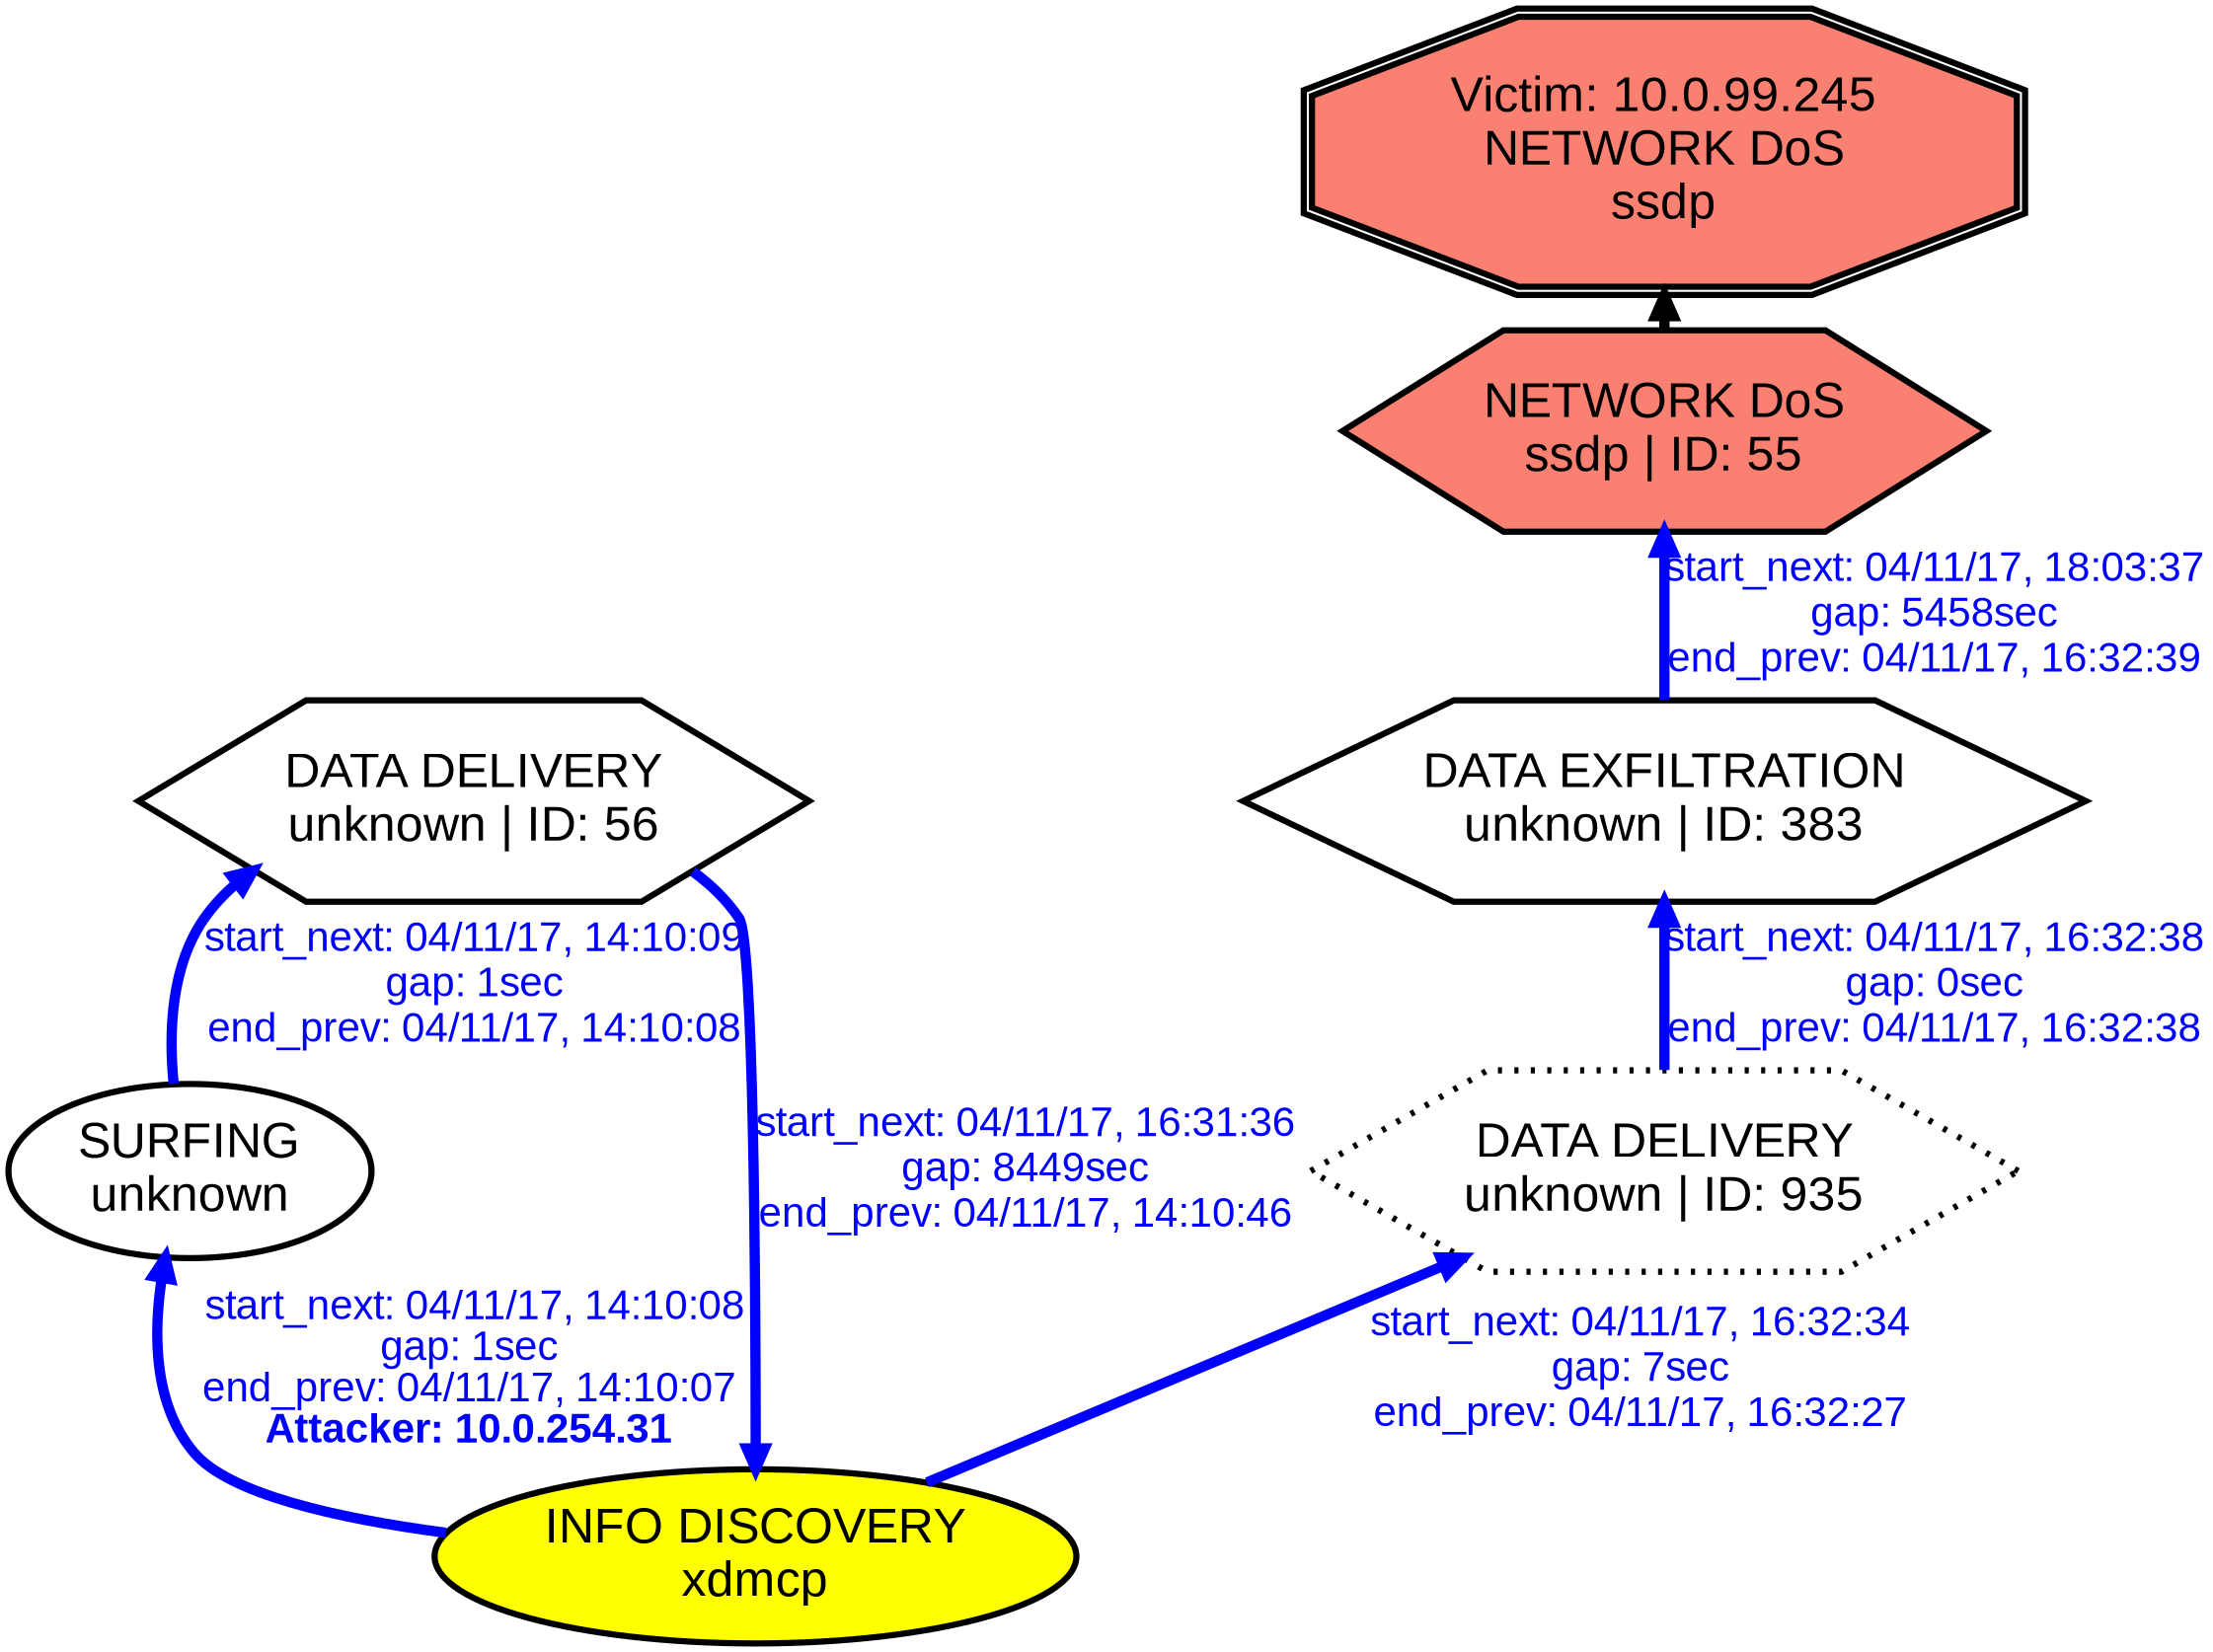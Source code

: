 digraph NETWORKDOSssdp {
rankdir="BT"; 
 graph [ nodesep="0.1", ranksep="0.02"] 
 node [ fontname=Arial, fontsize=24,penwidth=3]; 
 edge [ fontname=Arial, fontsize=20,penwidth=5 ];
"Victim: 10.0.99.245
NETWORK DoS
ssdp" [shape=doubleoctagon, style=filled, fillcolor=salmon];
{ rank = max; "Victim: 10.0.99.245
NETWORK DoS
ssdp"}
"NETWORK DoS
ssdp | ID: 55" -> "Victim: 10.0.99.245
NETWORK DoS
ssdp"
"NETWORK DoS
ssdp | ID: 55" [style=filled, fillcolor= salmon]
{ rank=same; "NETWORK DoS
ssdp | ID: 55"}
"INFO DISCOVERY
xdmcp" [style=filled, fillcolor= yellow]
"INFO DISCOVERY
xdmcp" -> "SURFING
unknown" [ color=blue] [label=<<font color="blue"> start_next: 04/11/17, 14:10:08<br/>gap: 1sec<br/>end_prev: 04/11/17, 14:10:07</font><br/><font color="blue"><b>Attacker: 10.0.254.31</b></font>>]
"SURFING
unknown" -> "DATA DELIVERY
unknown | ID: 56" [ label="start_next: 04/11/17, 14:10:09
gap: 1sec
end_prev: 04/11/17, 14:10:08"][ fontcolor="blue" color=blue]
"DATA DELIVERY
unknown | ID: 56" -> "INFO DISCOVERY
xdmcp" [ label="start_next: 04/11/17, 16:31:36
gap: 8449sec
end_prev: 04/11/17, 14:10:46"][ fontcolor="blue" color=blue]
"INFO DISCOVERY
xdmcp" -> "DATA DELIVERY
unknown | ID: 935" [ label="start_next: 04/11/17, 16:32:34
gap: 7sec
end_prev: 04/11/17, 16:32:27"][ fontcolor="blue" color=blue]
"DATA DELIVERY
unknown | ID: 935" -> "DATA EXFILTRATION
unknown | ID: 383" [ label="start_next: 04/11/17, 16:32:38
gap: 0sec
end_prev: 04/11/17, 16:32:38"][ fontcolor="blue" color=blue]
"DATA EXFILTRATION
unknown | ID: 383" -> "NETWORK DoS
ssdp | ID: 55" [ label="start_next: 04/11/17, 18:03:37
gap: 5458sec
end_prev: 04/11/17, 16:32:39"][ fontcolor="blue" color=blue]
"INFO DISCOVERY
xdmcp" [shape=oval]
"INFO DISCOVERY
xdmcp" [tooltip="GPL WEB_SERVER mod_gzip_status access
GPL RPC xdmcp info query"]
"SURFING
unknown" [shape=oval]
"SURFING
unknown" [tooltip="ET WEB_SERVER WEB-PHP phpinfo access"]
"DATA DELIVERY
unknown | ID: 56" [shape=hexagon]
"DATA DELIVERY
unknown | ID: 56" [tooltip="ET WEB_SERVER PHP Possible php Remote File Inclusion Attempt
ET WEB_SERVER PHP tags in HTTP POST
GPL WEB_SERVER perl post attempt"]
"DATA DELIVERY
unknown | ID: 935" [style="dotted", shape=hexagon]
"DATA DELIVERY
unknown | ID: 935" [tooltip="ET WEB_SERVER PHP tags in HTTP POST
GPL WEB_SERVER perl post attempt"]
"DATA EXFILTRATION
unknown | ID: 383" [shape=hexagon]
"DATA EXFILTRATION
unknown | ID: 383" [tooltip="ET WEB_SPECIFIC_APPS PHP-CGI query string parameter vulnerability"]
"NETWORK DoS
ssdp | ID: 55" [shape=hexagon]
"NETWORK DoS
ssdp | ID: 55" [tooltip="ET DOS Possible SSDP Amplification Scan in Progress"]
}
